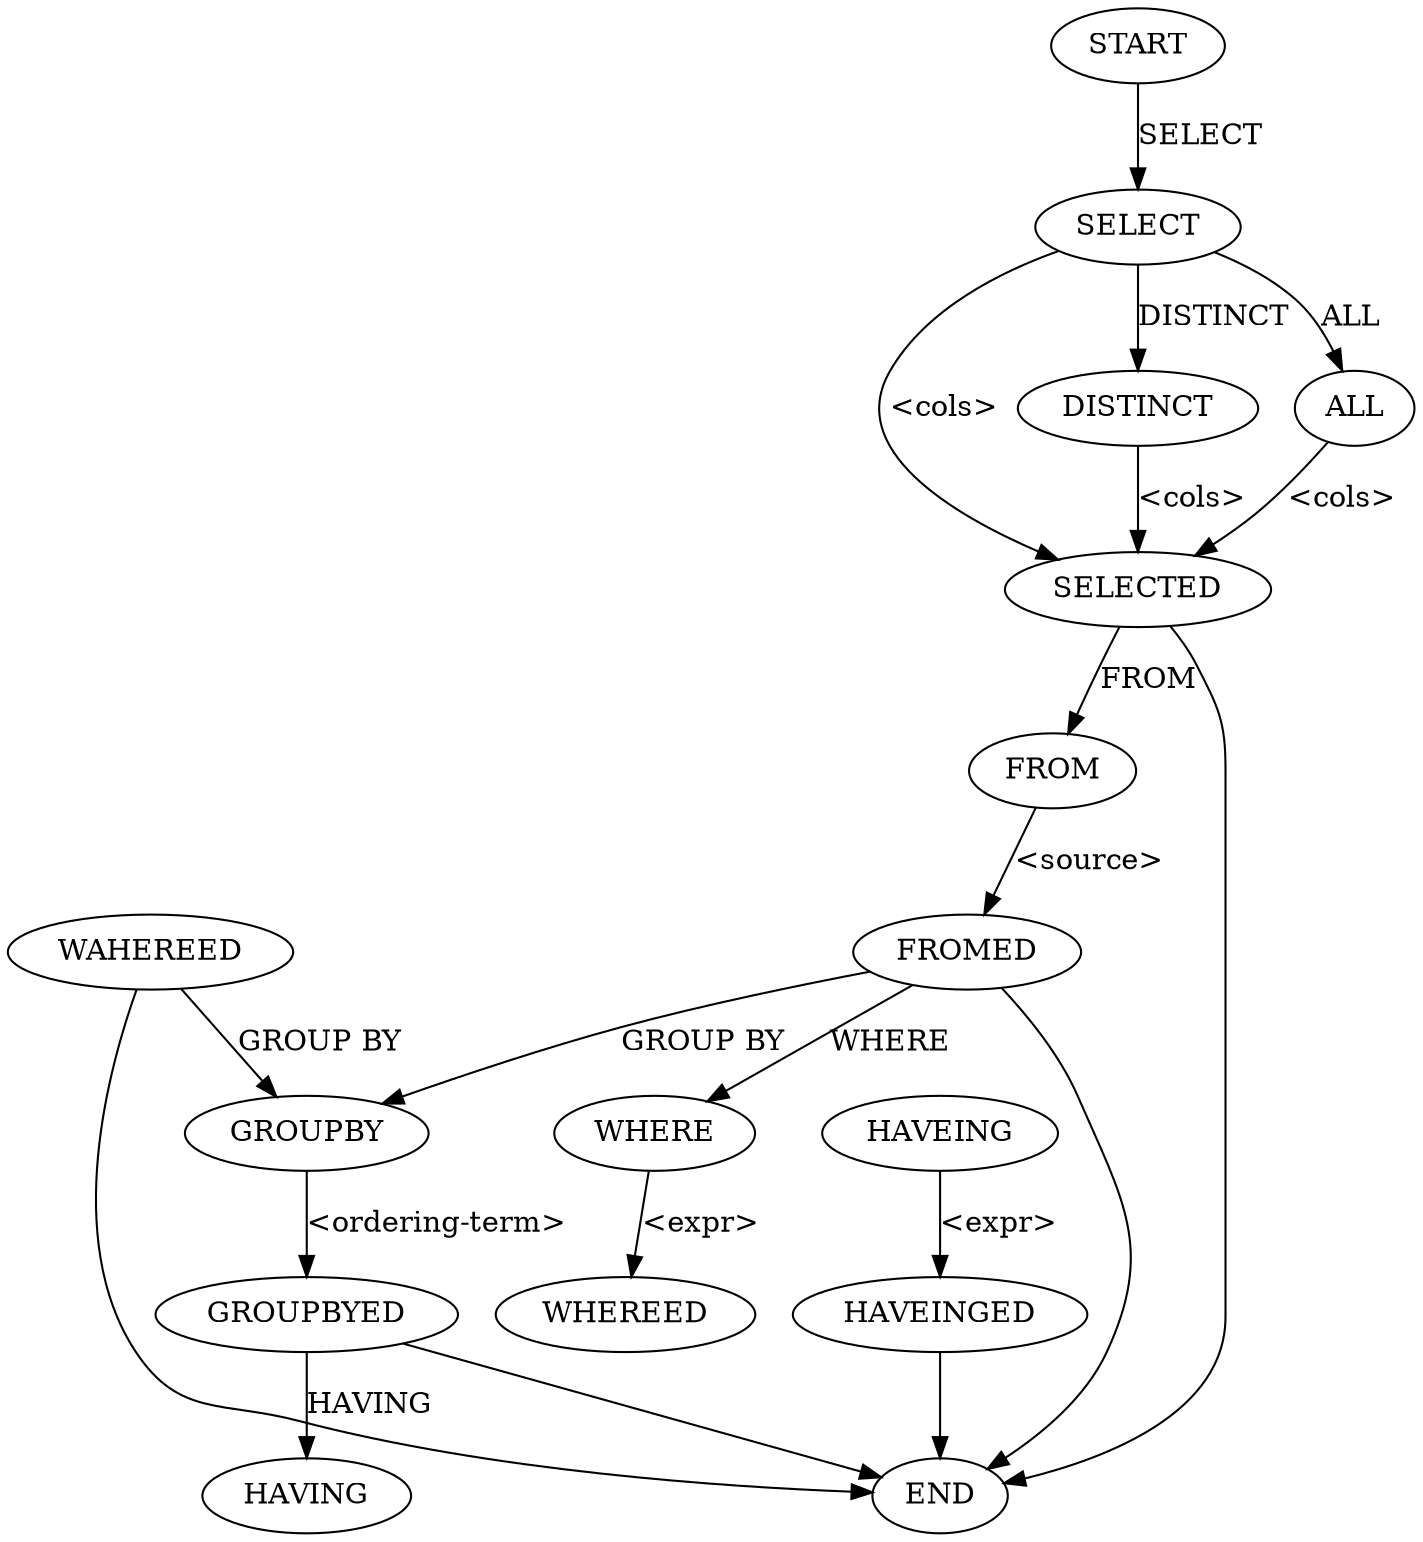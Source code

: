 # <cols> a list of columns
# <source> a table or subquery

digraph my_graph {
    START SELECT SELECTED FROM FROMED WHERE WHEREED GROUPBY GROUPBYED HAVING HAVEINGED END;

    # SELECT
    START -> SELECT [label="SELECT"];
        SELECT -> DISTINCT [label="DISTINCT"];
            DISTINCT -> SELECTED [label="<cols>"]
        SELECT -> ALL [label="ALL"];
            ALL -> SELECTED [label="<cols>"]
        SELECT -> SELECTED [label="<cols>"]

    SELECTED -> END [label=""]

    # FROM
    SELECTED -> FROM [label="FROM"]
        FROM -> FROMED [label="<source>"]
            FROMED -> WHERE [label="WHERE"]
            FROMED -> GROUPBY [label="GROUP BY"]
            FROMED -> END [label=""]

    # WHERE
    WHERE -> WHEREED [label="<expr>"]
        WAHEREED -> GROUPBY [label="GROUP BY"]
        WAHEREED -> END [label=""]

    # GROUP BY
    GROUPBY -> GROUPBYED [label="<ordering-term>"]
        GROUPBYED -> HAVING [label="HAVING"]
            HAVEING -> HAVEINGED [label="<expr>"]
                HAVEINGED -> END [label=""]
        GROUPBYED -> END [label=""]
}
